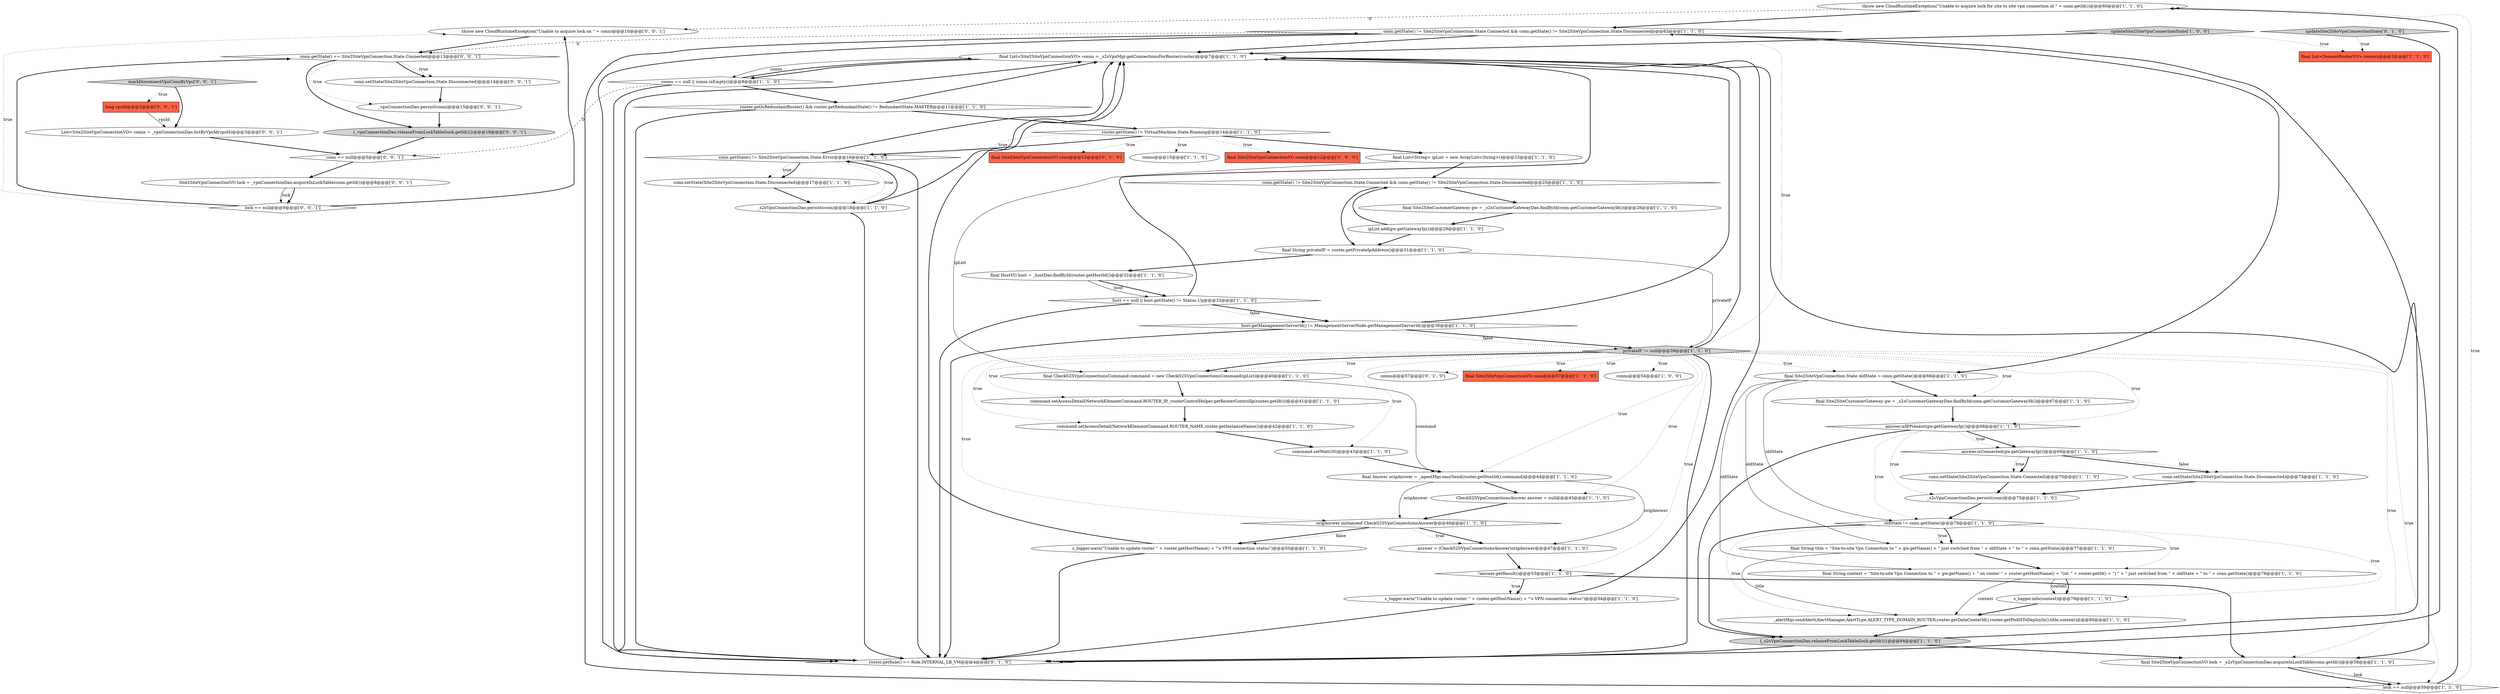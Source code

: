 digraph {
39 [style = filled, label = "throw new CloudRuntimeException(\"Unable to acquire lock for site to site vpn connection id \" + conn.getId())@@@60@@@['1', '1', '0']", fillcolor = white, shape = ellipse image = "AAA0AAABBB1BBB"];
62 [style = filled, label = "long vpcId@@@2@@@['0', '0', '1']", fillcolor = tomato, shape = box image = "AAA0AAABBB3BBB"];
3 [style = filled, label = "answer.isIPPresent(gw.getGatewayIp())@@@68@@@['1', '1', '0']", fillcolor = white, shape = diamond image = "AAA0AAABBB1BBB"];
4 [style = filled, label = "final List<DomainRouterVO> routers@@@2@@@['1', '1', '0']", fillcolor = tomato, shape = box image = "AAA0AAABBB1BBB"];
19 [style = filled, label = "router.getState() != VirtualMachine.State.Running@@@14@@@['1', '1', '0']", fillcolor = white, shape = diamond image = "AAA0AAABBB1BBB"];
7 [style = filled, label = "conn.setState(Site2SiteVpnConnection.State.Connected)@@@70@@@['1', '1', '0']", fillcolor = white, shape = ellipse image = "AAA0AAABBB1BBB"];
38 [style = filled, label = "command.setAccessDetail(NetworkElementCommand.ROUTER_NAME,router.getInstanceName())@@@42@@@['1', '1', '0']", fillcolor = white, shape = ellipse image = "AAA0AAABBB1BBB"];
2 [style = filled, label = "s_logger.warn(\"Unable to update router \" + router.getHostName() + \"'s VPN connection status\")@@@50@@@['1', '1', '0']", fillcolor = white, shape = ellipse image = "AAA0AAABBB1BBB"];
43 [style = filled, label = "_s2sVpnConnectionDao.persist(conn)@@@75@@@['1', '1', '0']", fillcolor = white, shape = ellipse image = "AAA0AAABBB1BBB"];
16 [style = filled, label = "final CheckS2SVpnConnectionsCommand command = new CheckS2SVpnConnectionsCommand(ipList)@@@40@@@['1', '1', '0']", fillcolor = white, shape = ellipse image = "AAA0AAABBB1BBB"];
44 [style = filled, label = "!answer.getResult()@@@53@@@['1', '1', '0']", fillcolor = white, shape = diamond image = "AAA0AAABBB1BBB"];
50 [style = filled, label = "conns@@@57@@@['0', '1', '0']", fillcolor = white, shape = ellipse image = "AAA0AAABBB2BBB"];
41 [style = filled, label = "answer = (CheckS2SVpnConnectionsAnswer)origAnswer@@@47@@@['1', '1', '0']", fillcolor = white, shape = ellipse image = "AAA0AAABBB1BBB"];
56 [style = filled, label = "_vpnConnectionDao.persist(conn)@@@15@@@['0', '0', '1']", fillcolor = white, shape = ellipse image = "AAA0AAABBB3BBB"];
6 [style = filled, label = "privateIP != null@@@39@@@['1', '1', '0']", fillcolor = lightgray, shape = diamond image = "AAA0AAABBB1BBB"];
8 [style = filled, label = "router.getIsRedundantRouter() && router.getRedundantState() != RedundantState.MASTER@@@11@@@['1', '1', '0']", fillcolor = white, shape = diamond image = "AAA0AAABBB1BBB"];
35 [style = filled, label = "{_s2sVpnConnectionDao.releaseFromLockTable(lock.getId())}@@@84@@@['1', '1', '0']", fillcolor = lightgray, shape = ellipse image = "AAA0AAABBB1BBB"];
37 [style = filled, label = "final Site2SiteCustomerGateway gw = _s2sCustomerGatewayDao.findById(conn.getCustomerGatewayId())@@@28@@@['1', '1', '0']", fillcolor = white, shape = ellipse image = "AAA0AAABBB1BBB"];
12 [style = filled, label = "ipList.add(gw.getGatewayIp())@@@29@@@['1', '1', '0']", fillcolor = white, shape = ellipse image = "AAA0AAABBB1BBB"];
27 [style = filled, label = "final Site2SiteVpnConnectionVO lock = _s2sVpnConnectionDao.acquireInLockTable(conn.getId())@@@58@@@['1', '1', '0']", fillcolor = white, shape = ellipse image = "AAA0AAABBB1BBB"];
57 [style = filled, label = "markDisconnectVpnConnByVpc['0', '0', '1']", fillcolor = lightgray, shape = diamond image = "AAA0AAABBB3BBB"];
30 [style = filled, label = "host.getManagementServerId() != ManagementServerNode.getManagementServerId()@@@36@@@['1', '1', '0']", fillcolor = white, shape = diamond image = "AAA0AAABBB1BBB"];
45 [style = filled, label = "origAnswer instanceof CheckS2SVpnConnectionsAnswer@@@46@@@['1', '1', '0']", fillcolor = white, shape = diamond image = "AAA0AAABBB1BBB"];
59 [style = filled, label = "conn.getState() == Site2SiteVpnConnection.State.Connected@@@13@@@['0', '0', '1']", fillcolor = white, shape = diamond image = "AAA0AAABBB3BBB"];
1 [style = filled, label = "command.setWait(30)@@@43@@@['1', '1', '0']", fillcolor = white, shape = ellipse image = "AAA0AAABBB1BBB"];
24 [style = filled, label = "lock == null@@@59@@@['1', '1', '0']", fillcolor = white, shape = diamond image = "AAA0AAABBB1BBB"];
17 [style = filled, label = "final List<Site2SiteVpnConnectionVO> conns = _s2sVpnMgr.getConnectionsForRouter(router)@@@7@@@['1', '1', '0']", fillcolor = white, shape = ellipse image = "AAA0AAABBB1BBB"];
5 [style = filled, label = "final List<String> ipList = new ArrayList<String>()@@@23@@@['1', '1', '0']", fillcolor = white, shape = ellipse image = "AAA0AAABBB1BBB"];
52 [style = filled, label = "final Site2SiteVpnConnectionVO conn@@@15@@@['0', '1', '0']", fillcolor = tomato, shape = box image = "AAA0AAABBB2BBB"];
61 [style = filled, label = "throw new CloudRuntimeException(\"Unable to acquire lock on \" + conn)@@@10@@@['0', '0', '1']", fillcolor = white, shape = ellipse image = "AAA0AAABBB3BBB"];
63 [style = filled, label = "List<Site2SiteVpnConnectionVO> conns = _vpnConnectionDao.listByVpcId(vpcId)@@@3@@@['0', '0', '1']", fillcolor = white, shape = ellipse image = "AAA0AAABBB3BBB"];
36 [style = filled, label = "conns@@@15@@@['1', '1', '0']", fillcolor = white, shape = ellipse image = "AAA0AAABBB1BBB"];
18 [style = filled, label = "final Answer origAnswer = _agentMgr.easySend(router.getHostId(),command)@@@44@@@['1', '1', '0']", fillcolor = white, shape = ellipse image = "AAA0AAABBB1BBB"];
40 [style = filled, label = "CheckS2SVpnConnectionsAnswer answer = null@@@45@@@['1', '1', '0']", fillcolor = white, shape = ellipse image = "AAA0AAABBB1BBB"];
51 [style = filled, label = "router.getRole() == Role.INTERNAL_LB_VM@@@4@@@['0', '1', '0']", fillcolor = white, shape = diamond image = "AAA1AAABBB2BBB"];
46 [style = filled, label = "conn.setState(Site2SiteVpnConnection.State.Disconnected)@@@17@@@['1', '1', '0']", fillcolor = white, shape = ellipse image = "AAA0AAABBB1BBB"];
20 [style = filled, label = "_alertMgr.sendAlert(AlertManager.AlertType.ALERT_TYPE_DOMAIN_ROUTER,router.getDataCenterId(),router.getPodIdToDeployIn(),title,context)@@@80@@@['1', '1', '0']", fillcolor = white, shape = ellipse image = "AAA0AAABBB1BBB"];
28 [style = filled, label = "final String title = \"Site-to-site Vpn Connection to \" + gw.getName() + \" just switched from \" + oldState + \" to \" + conn.getState()@@@77@@@['1', '1', '0']", fillcolor = white, shape = ellipse image = "AAA0AAABBB1BBB"];
49 [style = filled, label = "conn.getState() != Site2SiteVpnConnection.State.Error@@@16@@@['1', '1', '0']", fillcolor = white, shape = diamond image = "AAA0AAABBB1BBB"];
64 [style = filled, label = "lock == null@@@9@@@['0', '0', '1']", fillcolor = white, shape = diamond image = "AAA0AAABBB3BBB"];
14 [style = filled, label = "s_logger.warn(\"Unable to update router \" + router.getHostName() + \"'s VPN connection status\")@@@54@@@['1', '1', '0']", fillcolor = white, shape = ellipse image = "AAA0AAABBB1BBB"];
23 [style = filled, label = "conn.getState() != Site2SiteVpnConnection.State.Connected && conn.getState() != Site2SiteVpnConnection.State.Disconnected@@@25@@@['1', '1', '0']", fillcolor = white, shape = diamond image = "AAA0AAABBB1BBB"];
60 [style = filled, label = "Site2SiteVpnConnectionVO lock = _vpnConnectionDao.acquireInLockTable(conn.getId())@@@8@@@['0', '0', '1']", fillcolor = white, shape = ellipse image = "AAA0AAABBB3BBB"];
10 [style = filled, label = "conn.setState(Site2SiteVpnConnection.State.Disconnected)@@@73@@@['1', '1', '0']", fillcolor = white, shape = ellipse image = "AAA0AAABBB1BBB"];
11 [style = filled, label = "conns == null || conns.isEmpty()@@@8@@@['1', '1', '0']", fillcolor = white, shape = diamond image = "AAA0AAABBB1BBB"];
15 [style = filled, label = "host == null || host.getState() != Status.Up@@@33@@@['1', '1', '0']", fillcolor = white, shape = diamond image = "AAA0AAABBB1BBB"];
32 [style = filled, label = "final Site2SiteVpnConnectionVO conn@@@12@@@['1', '0', '0']", fillcolor = tomato, shape = box image = "AAA0AAABBB1BBB"];
58 [style = filled, label = "{_vpnConnectionDao.releaseFromLockTable(lock.getId())}@@@18@@@['0', '0', '1']", fillcolor = lightgray, shape = ellipse image = "AAA0AAABBB3BBB"];
29 [style = filled, label = "final String privateIP = router.getPrivateIpAddress()@@@31@@@['1', '1', '0']", fillcolor = white, shape = ellipse image = "AAA0AAABBB1BBB"];
9 [style = filled, label = "s_logger.info(context)@@@79@@@['1', '1', '0']", fillcolor = white, shape = ellipse image = "AAA0AAABBB1BBB"];
26 [style = filled, label = "oldState != conn.getState()@@@76@@@['1', '1', '0']", fillcolor = white, shape = diamond image = "AAA0AAABBB1BBB"];
47 [style = filled, label = "updateSite2SiteVpnConnectionState['1', '0', '0']", fillcolor = lightgray, shape = diamond image = "AAA0AAABBB1BBB"];
42 [style = filled, label = "answer.isConnected(gw.getGatewayIp())@@@69@@@['1', '1', '0']", fillcolor = white, shape = diamond image = "AAA0AAABBB1BBB"];
34 [style = filled, label = "final HostVO host = _hostDao.findById(router.getHostId())@@@32@@@['1', '1', '0']", fillcolor = white, shape = ellipse image = "AAA0AAABBB1BBB"];
48 [style = filled, label = "final Site2SiteVpnConnectionVO conn@@@57@@@['1', '1', '0']", fillcolor = tomato, shape = box image = "AAA0AAABBB1BBB"];
54 [style = filled, label = "conn == null@@@5@@@['0', '0', '1']", fillcolor = white, shape = diamond image = "AAA0AAABBB3BBB"];
21 [style = filled, label = "final String context = \"Site-to-site Vpn Connection to \" + gw.getName() + \" on router \" + router.getHostName() + \"(id: \" + router.getId() + \") \" + \" just switched from \" + oldState + \" to \" + conn.getState()@@@78@@@['1', '1', '0']", fillcolor = white, shape = ellipse image = "AAA0AAABBB1BBB"];
25 [style = filled, label = "conn.getState() != Site2SiteVpnConnection.State.Connected && conn.getState() != Site2SiteVpnConnection.State.Disconnected@@@63@@@['1', '1', '0']", fillcolor = white, shape = diamond image = "AAA0AAABBB1BBB"];
33 [style = filled, label = "final Site2SiteVpnConnection.State oldState = conn.getState()@@@66@@@['1', '1', '0']", fillcolor = white, shape = ellipse image = "AAA0AAABBB1BBB"];
31 [style = filled, label = "command.setAccessDetail(NetworkElementCommand.ROUTER_IP,_routerControlHelper.getRouterControlIp(router.getId()))@@@41@@@['1', '1', '0']", fillcolor = white, shape = ellipse image = "AAA0AAABBB1BBB"];
13 [style = filled, label = "_s2sVpnConnectionDao.persist(conn)@@@18@@@['1', '1', '0']", fillcolor = white, shape = ellipse image = "AAA0AAABBB1BBB"];
55 [style = filled, label = "conn.setState(Site2SiteVpnConnection.State.Disconnected)@@@14@@@['0', '0', '1']", fillcolor = white, shape = ellipse image = "AAA0AAABBB3BBB"];
53 [style = filled, label = "updateSite2SiteVpnConnectionState['0', '1', '0']", fillcolor = lightgray, shape = diamond image = "AAA0AAABBB2BBB"];
22 [style = filled, label = "final Site2SiteCustomerGateway gw = _s2sCustomerGatewayDao.findById(conn.getCustomerGatewayId())@@@67@@@['1', '1', '0']", fillcolor = white, shape = ellipse image = "AAA0AAABBB1BBB"];
0 [style = filled, label = "conns@@@54@@@['1', '0', '0']", fillcolor = white, shape = ellipse image = "AAA0AAABBB1BBB"];
28->21 [style = bold, label=""];
30->51 [style = bold, label=""];
60->64 [style = bold, label=""];
6->16 [style = dotted, label="true"];
49->46 [style = dotted, label="true"];
6->38 [style = dotted, label="true"];
56->58 [style = bold, label=""];
3->42 [style = bold, label=""];
64->61 [style = dotted, label="true"];
59->55 [style = dotted, label="true"];
26->35 [style = bold, label=""];
11->51 [style = bold, label=""];
45->41 [style = bold, label=""];
1->18 [style = bold, label=""];
42->7 [style = dotted, label="true"];
12->23 [style = bold, label=""];
25->17 [style = bold, label=""];
6->45 [style = dotted, label="true"];
2->17 [style = bold, label=""];
19->32 [style = dotted, label="true"];
59->56 [style = dotted, label="true"];
6->51 [style = bold, label=""];
33->26 [style = solid, label="oldState"];
6->31 [style = dotted, label="true"];
3->35 [style = bold, label=""];
6->25 [style = dotted, label="true"];
19->49 [style = bold, label=""];
35->51 [style = bold, label=""];
59->58 [style = bold, label=""];
57->62 [style = dotted, label="true"];
2->51 [style = bold, label=""];
44->14 [style = dotted, label="true"];
23->29 [style = bold, label=""];
13->51 [style = bold, label=""];
42->10 [style = bold, label=""];
14->17 [style = bold, label=""];
26->9 [style = dotted, label="true"];
3->26 [style = dotted, label="true"];
19->52 [style = dotted, label="true"];
34->15 [style = bold, label=""];
35->17 [style = bold, label=""];
26->21 [style = dotted, label="true"];
19->5 [style = bold, label=""];
55->56 [style = bold, label=""];
6->40 [style = dotted, label="true"];
41->44 [style = bold, label=""];
40->45 [style = bold, label=""];
9->20 [style = bold, label=""];
42->7 [style = bold, label=""];
53->4 [style = dotted, label="true"];
25->33 [style = bold, label=""];
11->17 [style = bold, label=""];
60->64 [style = solid, label="lock"];
39->61 [style = dashed, label="0"];
6->0 [style = dotted, label="true"];
3->42 [style = dotted, label="true"];
53->51 [style = bold, label=""];
20->35 [style = bold, label=""];
6->24 [style = dotted, label="true"];
30->6 [style = bold, label=""];
29->6 [style = solid, label="privateIP"];
44->27 [style = bold, label=""];
63->54 [style = bold, label=""];
6->44 [style = dotted, label="true"];
17->11 [style = bold, label=""];
12->29 [style = bold, label=""];
61->59 [style = bold, label=""];
33->28 [style = solid, label="oldState"];
24->25 [style = bold, label=""];
25->27 [style = bold, label=""];
30->17 [style = bold, label=""];
25->59 [style = dashed, label="0"];
6->33 [style = dotted, label="true"];
21->20 [style = solid, label="context"];
8->19 [style = bold, label=""];
17->11 [style = solid, label="conns"];
15->17 [style = bold, label=""];
57->63 [style = bold, label=""];
15->30 [style = bold, label=""];
42->10 [style = dotted, label="false"];
24->39 [style = bold, label=""];
30->6 [style = dotted, label="false"];
7->43 [style = bold, label=""];
13->17 [style = bold, label=""];
45->41 [style = dotted, label="true"];
3->43 [style = dotted, label="true"];
6->1 [style = dotted, label="true"];
38->1 [style = bold, label=""];
35->27 [style = bold, label=""];
6->16 [style = bold, label=""];
19->49 [style = dotted, label="true"];
37->12 [style = bold, label=""];
11->8 [style = bold, label=""];
6->50 [style = dotted, label="true"];
49->13 [style = dotted, label="true"];
18->40 [style = bold, label=""];
58->54 [style = bold, label=""];
26->28 [style = bold, label=""];
6->18 [style = dotted, label="true"];
6->48 [style = dotted, label="true"];
15->30 [style = dotted, label="false"];
6->27 [style = dotted, label="true"];
49->17 [style = bold, label=""];
21->9 [style = bold, label=""];
23->37 [style = bold, label=""];
54->60 [style = bold, label=""];
39->25 [style = bold, label=""];
5->16 [style = solid, label="ipList"];
31->38 [style = bold, label=""];
25->51 [style = bold, label=""];
11->54 [style = dashed, label="0"];
46->13 [style = bold, label=""];
14->51 [style = bold, label=""];
28->20 [style = solid, label="title"];
26->28 [style = dotted, label="true"];
64->59 [style = bold, label=""];
21->9 [style = solid, label="context"];
27->24 [style = solid, label="lock"];
51->17 [style = bold, label=""];
49->51 [style = bold, label=""];
24->39 [style = dotted, label="true"];
16->18 [style = solid, label="command"];
19->36 [style = dotted, label="true"];
22->3 [style = bold, label=""];
62->63 [style = solid, label="vpcId"];
6->17 [style = bold, label=""];
64->61 [style = bold, label=""];
8->17 [style = bold, label=""];
18->41 [style = solid, label="origAnswer"];
18->45 [style = solid, label="origAnswer"];
33->21 [style = solid, label="oldState"];
45->2 [style = bold, label=""];
29->34 [style = bold, label=""];
27->24 [style = bold, label=""];
33->22 [style = bold, label=""];
13->49 [style = bold, label=""];
59->55 [style = bold, label=""];
6->22 [style = dotted, label="true"];
34->15 [style = solid, label="host"];
5->23 [style = bold, label=""];
47->17 [style = bold, label=""];
10->43 [style = bold, label=""];
6->3 [style = dotted, label="true"];
16->31 [style = bold, label=""];
49->46 [style = bold, label=""];
43->26 [style = bold, label=""];
26->20 [style = dotted, label="true"];
44->14 [style = bold, label=""];
15->51 [style = bold, label=""];
45->2 [style = dotted, label="false"];
8->51 [style = bold, label=""];
47->4 [style = dotted, label="true"];
}
